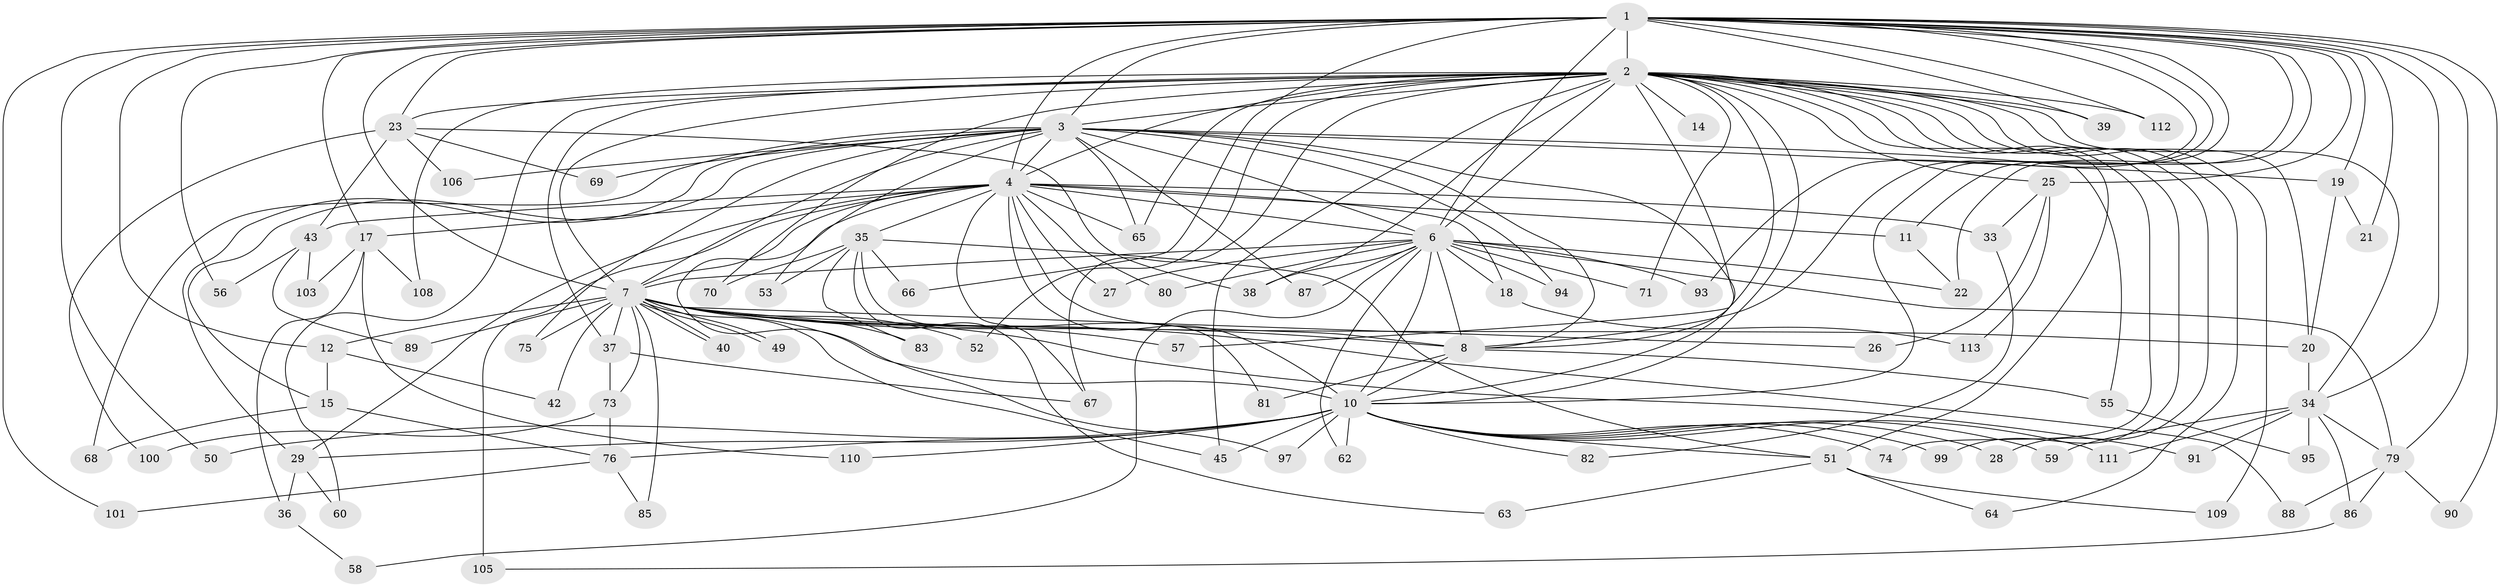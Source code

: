 // original degree distribution, {28: 0.008849557522123894, 22: 0.017699115044247787, 16: 0.008849557522123894, 20: 0.008849557522123894, 23: 0.017699115044247787, 30: 0.008849557522123894, 12: 0.008849557522123894, 24: 0.008849557522123894, 3: 0.1415929203539823, 5: 0.07964601769911504, 2: 0.6017699115044248, 4: 0.04424778761061947, 6: 0.017699115044247787, 7: 0.02654867256637168}
// Generated by graph-tools (version 1.1) at 2025/41/03/06/25 10:41:44]
// undirected, 88 vertices, 197 edges
graph export_dot {
graph [start="1"]
  node [color=gray90,style=filled];
  1 [super="+32"];
  2 [super="+9"];
  3 [super="+77"];
  4 [super="+5"];
  6 [super="+61"];
  7 [super="+41"];
  8 [super="+13"];
  10 [super="+16"];
  11;
  12;
  14;
  15 [super="+30"];
  17;
  18;
  19 [super="+102"];
  20 [super="+47"];
  21;
  22 [super="+24"];
  23 [super="+92"];
  25;
  26;
  27;
  28;
  29 [super="+31"];
  33 [super="+78"];
  34 [super="+48"];
  35 [super="+54"];
  36;
  37;
  38;
  39;
  40;
  42;
  43 [super="+44"];
  45 [super="+46"];
  49;
  50;
  51 [super="+72"];
  52;
  53;
  55;
  56;
  57;
  58;
  59;
  60;
  62;
  63;
  64;
  65 [super="+104"];
  66;
  67 [super="+96"];
  68;
  69;
  70;
  71;
  73;
  74;
  75;
  76 [super="+98"];
  79 [super="+84"];
  80;
  81;
  82;
  83;
  85;
  86;
  87;
  88;
  89;
  90;
  91;
  93;
  94;
  95;
  97;
  99;
  100;
  101;
  103;
  105 [super="+107"];
  106;
  108;
  109;
  110;
  111;
  112;
  113;
  1 -- 2 [weight=2];
  1 -- 3;
  1 -- 4 [weight=2];
  1 -- 6 [weight=2];
  1 -- 7;
  1 -- 8;
  1 -- 10;
  1 -- 11;
  1 -- 12;
  1 -- 17;
  1 -- 19 [weight=2];
  1 -- 21;
  1 -- 22;
  1 -- 23;
  1 -- 25;
  1 -- 34;
  1 -- 39;
  1 -- 50;
  1 -- 66;
  1 -- 79;
  1 -- 90;
  1 -- 93;
  1 -- 101;
  1 -- 112;
  1 -- 56;
  2 -- 3 [weight=2];
  2 -- 4 [weight=4];
  2 -- 6 [weight=3];
  2 -- 7 [weight=3];
  2 -- 8 [weight=2];
  2 -- 10 [weight=2];
  2 -- 23;
  2 -- 25;
  2 -- 28;
  2 -- 34;
  2 -- 45;
  2 -- 51 [weight=2];
  2 -- 52;
  2 -- 57;
  2 -- 70;
  2 -- 71;
  2 -- 74;
  2 -- 99;
  2 -- 109;
  2 -- 64;
  2 -- 67;
  2 -- 14;
  2 -- 20;
  2 -- 37;
  2 -- 38;
  2 -- 39;
  2 -- 108;
  2 -- 112;
  2 -- 60;
  2 -- 65;
  3 -- 4 [weight=2];
  3 -- 6;
  3 -- 7 [weight=2];
  3 -- 8;
  3 -- 10;
  3 -- 15;
  3 -- 19;
  3 -- 53;
  3 -- 55;
  3 -- 65;
  3 -- 68;
  3 -- 69;
  3 -- 75;
  3 -- 87;
  3 -- 94;
  3 -- 106;
  3 -- 29;
  4 -- 6 [weight=2];
  4 -- 7 [weight=2];
  4 -- 8 [weight=2];
  4 -- 10 [weight=3];
  4 -- 29;
  4 -- 33 [weight=2];
  4 -- 67;
  4 -- 80;
  4 -- 97;
  4 -- 105 [weight=2];
  4 -- 65;
  4 -- 11;
  4 -- 17;
  4 -- 18;
  4 -- 27;
  4 -- 35;
  4 -- 43;
  6 -- 7;
  6 -- 8;
  6 -- 10;
  6 -- 18;
  6 -- 27;
  6 -- 38;
  6 -- 58;
  6 -- 62;
  6 -- 71;
  6 -- 80;
  6 -- 87;
  6 -- 93;
  6 -- 94;
  6 -- 79;
  6 -- 22;
  7 -- 8;
  7 -- 10;
  7 -- 12;
  7 -- 20;
  7 -- 26;
  7 -- 37;
  7 -- 40;
  7 -- 40;
  7 -- 42;
  7 -- 45;
  7 -- 49;
  7 -- 49;
  7 -- 52;
  7 -- 57;
  7 -- 73;
  7 -- 75;
  7 -- 83;
  7 -- 85;
  7 -- 88;
  7 -- 89;
  7 -- 91;
  8 -- 10 [weight=2];
  8 -- 55;
  8 -- 81;
  10 -- 28;
  10 -- 29;
  10 -- 50;
  10 -- 51;
  10 -- 59;
  10 -- 62;
  10 -- 74;
  10 -- 99;
  10 -- 110;
  10 -- 111;
  10 -- 97;
  10 -- 82;
  10 -- 45;
  10 -- 76;
  11 -- 22;
  12 -- 15 [weight=2];
  12 -- 42;
  15 -- 68;
  15 -- 76;
  17 -- 36;
  17 -- 103;
  17 -- 108;
  17 -- 110;
  18 -- 113;
  19 -- 21;
  19 -- 20;
  20 -- 34;
  23 -- 69;
  23 -- 100;
  23 -- 106;
  23 -- 38;
  23 -- 43;
  25 -- 26;
  25 -- 113;
  25 -- 33;
  29 -- 36;
  29 -- 60;
  33 -- 82;
  34 -- 79;
  34 -- 111;
  34 -- 86;
  34 -- 59;
  34 -- 91;
  34 -- 95;
  35 -- 53;
  35 -- 63;
  35 -- 66;
  35 -- 83;
  35 -- 81;
  35 -- 51;
  35 -- 70;
  36 -- 58;
  37 -- 73;
  37 -- 67;
  43 -- 89;
  43 -- 103;
  43 -- 56;
  51 -- 63;
  51 -- 64;
  51 -- 109;
  55 -- 95;
  73 -- 76;
  73 -- 100;
  76 -- 85;
  76 -- 101;
  79 -- 86;
  79 -- 88;
  79 -- 90;
  86 -- 105;
}

